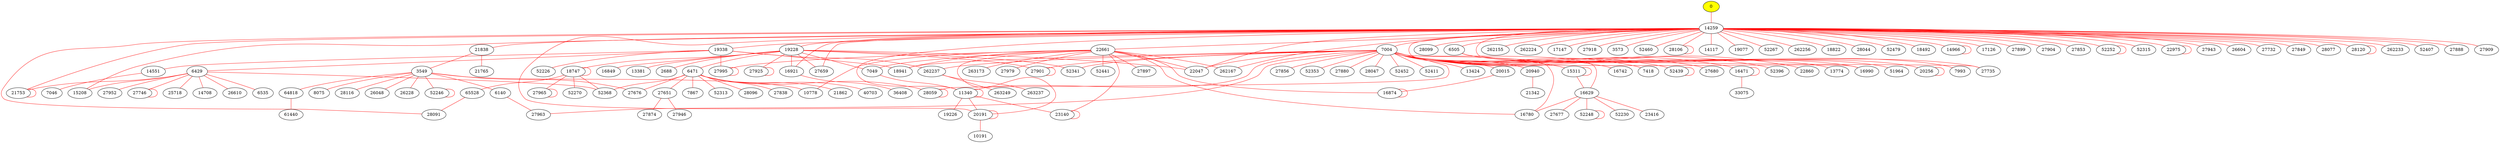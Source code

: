 strict graph topology {
	"0" [label="0", style="filled", color="black", fillcolor="yellow"];
	"0" -- "14259" [color=red];
	"14259" -- "7004" [color=red];
	"7004" -- "20940" [color=red];
	"20940" -- "21342" [color=red];
	"7004" -- "13424" [color=red];
	"14259" -- "19228" [color=red];
	"19228" -- "2688" [color=red];
	"14259" -- "28099" [color=red];
	"14259" -- "6505" [color=red];
	"6505" -- "51964" [color=red];
	"14259" -- "21838" [color=red];
	"21838" -- "3549" [color=red];
	"3549" -- "26048" [color=red];
	"3549" -- "26228" [color=red];
	"7004" -- "16629" [color=red];
	"21838" -- "21765" [color=red];
	"3549" -- "52246" [color=red];
	"14259" -- "19338" [color=red];
	"19338" -- "14551" [color=red];
	"14551" -- "7046" [color=red];
	"19228" -- "6471" [color=red];
	"6505" -- "20256" [color=red];
	"20256" -- "20256" [color=red];
	"14259" -- "16921" [color=red];
	"16921" -- "36408" [color=red];
	"3549" -- "8075" [color=red];
	"7004" -- "11340" [color=red];
	"11340" -- "11340" [color=red];
	"11340" -- "19226" [color=red];
	"14259" -- "22661" [color=red];
	"22661" -- "23140" [color=red];
	"23140" -- "23140" [color=red];
	"11340" -- "23140" [color=red];
	"14259" -- "11340" [color=red];
	"19338" -- "6429" [color=red];
	"6429" -- "26610" [color=red];
	"19228" -- "7049" [color=red];
	"7049" -- "11340" [color=red];
	"14259" -- "20191" [color=red];
	"20191" -- "20191" [color=red];
	"20191" -- "10191" [color=red];
	"22661" -- "20191" [color=red];
	"11340" -- "20191" [color=red];
	"6471" -- "40703" [color=red];
	"14259" -- "262155" [color=red];
	"22661" -- "27897" [color=red];
	"7004" -- "16742" [color=red];
	"19338" -- "262237" [color=red];
	"14259" -- "262224" [color=red];
	"14259" -- "17147" [color=red];
	"19338" -- "52226" [color=red];
	"14259" -- "27918" [color=red];
	"6471" -- "7867" [color=red];
	"16629" -- "16780" [color=red];
	"22661" -- "16780" [color=red];
	"7004" -- "16780" [color=red];
	"14259" -- "3573" [color=red];
	"19228" -- "16921" [color=red];
	"14259" -- "52460" [color=red];
	"14259" -- "28106" [color=red];
	"28106" -- "28106" [color=red];
	"22661" -- "27995" [color=red];
	"27995" -- "27995" [color=red];
	"7004" -- "7418" [color=red];
	"14259" -- "14117" [color=red];
	"19228" -- "27901" [color=red];
	"27901" -- "27901" [color=red];
	"7004" -- "27901" [color=red];
	"7004" -- "52439" [color=red];
	"52439" -- "52439" [color=red];
	"3549" -- "64818" [color=red];
	"64818" -- "61440" [color=red];
	"19228" -- "27925" [color=red];
	"6429" -- "6535" [color=red];
	"16629" -- "23416" [color=red];
	"7004" -- "27680" [color=red];
	"14259" -- "27735" [color=red];
	"27925" -- "27925" [color=red];
	"19338" -- "27995" [color=red];
	"6471" -- "52368" [color=red];
	"19228" -- "18747" [color=red];
	"18747" -- "52368" [color=red];
	"6429" -- "52368" [color=red];
	"7004" -- "16471" [color=red];
	"7004" -- "15311" [color=red];
	"14259" -- "262167" [color=red];
	"22661" -- "262167" [color=red];
	"14259" -- "22047" [color=red];
	"7004" -- "22047" [color=red];
	"7004" -- "52396" [color=red];
	"6471" -- "52313" [color=red];
	"14259" -- "28091" [color=red];
	"18747" -- "65528" [color=red];
	"65528" -- "28091" [color=red];
	"14259" -- "19077" [color=red];
	"6471" -- "28096" [color=red];
	"14259" -- "27659" [color=red];
	"14259" -- "52267" [color=red];
	"22661" -- "263173" [color=red];
	"22661" -- "27979" [color=red];
	"52246" -- "52246" [color=red];
	"18747" -- "52270" [color=red];
	"19228" -- "52341" [color=red];
	"7004" -- "52341" [color=red];
	"22661" -- "7049" [color=red];
	"14259" -- "262256" [color=red];
	"7004" -- "22860" [color=red];
	"14259" -- "18822" [color=red];
	"19228" -- "22047" [color=red];
	"14259" -- "28044" [color=red];
	"14259" -- "52479" [color=red];
	"7004" -- "262237" [color=red];
	"262237" -- "263249" [color=red];
	"22661" -- "16874" [color=red];
	"3549" -- "28116" [color=red];
	"14259" -- "16990" [color=red];
	"16874" -- "16874" [color=red];
	"7004" -- "20015" [color=red];
	"20015" -- "16874" [color=red];
	"22661" -- "52441" [color=red];
	"16471" -- "16471" [color=red];
	"16471" -- "33075" [color=red];
	"7004" -- "13774" [color=red];
	"6471" -- "27651" [color=red];
	"27651" -- "27946" [color=red];
	"16629" -- "27677" [color=red];
	"14259" -- "18492" [color=red];
	"6429" -- "21753" [color=red];
	"21753" -- "21753" [color=red];
	"14259" -- "21753" [color=red];
	"6471" -- "27838" [color=red];
	"3549" -- "27676" [color=red];
	"6471" -- "27676" [color=red];
	"7004" -- "27963" [color=red];
	"3549" -- "6140" [color=red];
	"6140" -- "27963" [color=red];
	"14259" -- "14966" [color=red];
	"14966" -- "14966" [color=red];
	"22661" -- "10778" [color=red];
	"14259" -- "17126" [color=red];
	"7004" -- "27856" [color=red];
	"14259" -- "27899" [color=red];
	"14259" -- "27904" [color=red];
	"19228" -- "27659" [color=red];
	"6471" -- "28059" [color=red];
	"7004" -- "28059" [color=red];
	"28059" -- "28059" [color=red];
	"14259" -- "27853" [color=red];
	"7004" -- "16990" [color=red];
	"6429" -- "27952" [color=red];
	"14259" -- "15208" [color=red];
	"6429" -- "15208" [color=red];
	"19338" -- "18941" [color=red];
	"22661" -- "18941" [color=red];
	"7004" -- "18941" [color=red];
	"27651" -- "27874" [color=red];
	"14259" -- "52252" [color=red];
	"52252" -- "52252" [color=red];
	"16629" -- "52248" [color=red];
	"52248" -- "52248" [color=red];
	"7004" -- "52353" [color=red];
	"6429" -- "27746" [color=red];
	"27746" -- "27746" [color=red];
	"14259" -- "52315" [color=red];
	"14259" -- "22975" [color=red];
	"22975" -- "22975" [color=red];
	"14259" -- "27943" [color=red];
	"14259" -- "26604" [color=red];
	"6429" -- "25718" [color=red];
	"6505" -- "27735" [color=red];
	"3549" -- "10778" [color=red];
	"6429" -- "14708" [color=red];
	"15311" -- "15311" [color=red];
	"16629" -- "52230" [color=red];
	"7004" -- "27880" [color=red];
	"14259" -- "27732" [color=red];
	"14259" -- "27849" [color=red];
	"18747" -- "27965" [color=red];
	"27965" -- "27965" [color=red];
	"18747" -- "18747" [color=red];
	"14259" -- "28077" [color=red];
	"262237" -- "263237" [color=red];
	"22661" -- "22047" [color=red];
	"7004" -- "28047" [color=red];
	"19228" -- "16849" [color=red];
	"19228" -- "13381" [color=red];
	"15311" -- "16629" [color=red];
	"14259" -- "28120" [color=red];
	"28120" -- "28120" [color=red];
	"14259" -- "262233" [color=red];
	"7004" -- "52452" [color=red];
	"14259" -- "52407" [color=red];
	"7004" -- "52411" [color=red];
	"14259" -- "27888" [color=red];
	"14259" -- "27909" [color=red];
	"6505" -- "7993" [color=red];
	"6471" -- "21862" [color=red];
}

